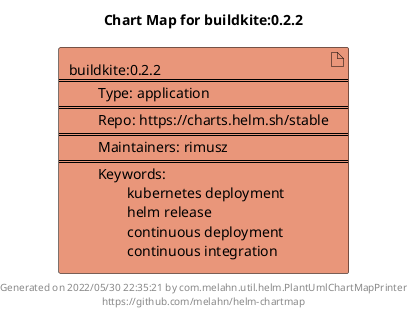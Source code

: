 @startuml
skinparam linetype ortho
skinparam backgroundColor white
skinparam usecaseBorderColor black
skinparam usecaseArrowColor LightSlateGray
skinparam artifactBorderColor black
skinparam artifactArrowColor LightSlateGray

title Chart Map for buildkite:0.2.2

'There is one referenced Helm Chart
artifact "buildkite:0.2.2\n====\n\tType: application\n====\n\tRepo: https://charts.helm.sh/stable\n====\n\tMaintainers: rimusz\n====\n\tKeywords: \n\t\tkubernetes deployment\n\t\thelm release\n\t\tcontinuous deployment\n\t\tcontinuous integration" as buildkite_0_2_2 #DarkSalmon

'There are 0 referenced Docker Images

'Chart Dependencies

center footer Generated on 2022/05/30 22:35:21 by com.melahn.util.helm.PlantUmlChartMapPrinter\nhttps://github.com/melahn/helm-chartmap
@enduml

